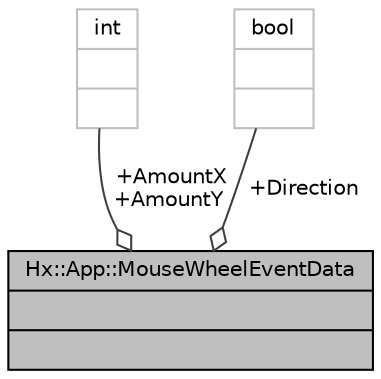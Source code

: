 digraph "Hx::App::MouseWheelEventData"
{
  edge [fontname="Helvetica",fontsize="10",labelfontname="Helvetica",labelfontsize="10"];
  node [fontname="Helvetica",fontsize="10",shape=record];
  Node1 [label="{Hx::App::MouseWheelEventData\n||}",height=0.2,width=0.4,color="black", fillcolor="grey75", style="filled", fontcolor="black"];
  Node2 -> Node1 [color="grey25",fontsize="10",style="solid",label=" +AmountX\n+AmountY" ,arrowhead="odiamond",fontname="Helvetica"];
  Node2 [label="{int\n||}",height=0.2,width=0.4,color="grey75", fillcolor="white", style="filled"];
  Node3 -> Node1 [color="grey25",fontsize="10",style="solid",label=" +Direction" ,arrowhead="odiamond",fontname="Helvetica"];
  Node3 [label="{bool\n||}",height=0.2,width=0.4,color="grey75", fillcolor="white", style="filled"];
}
